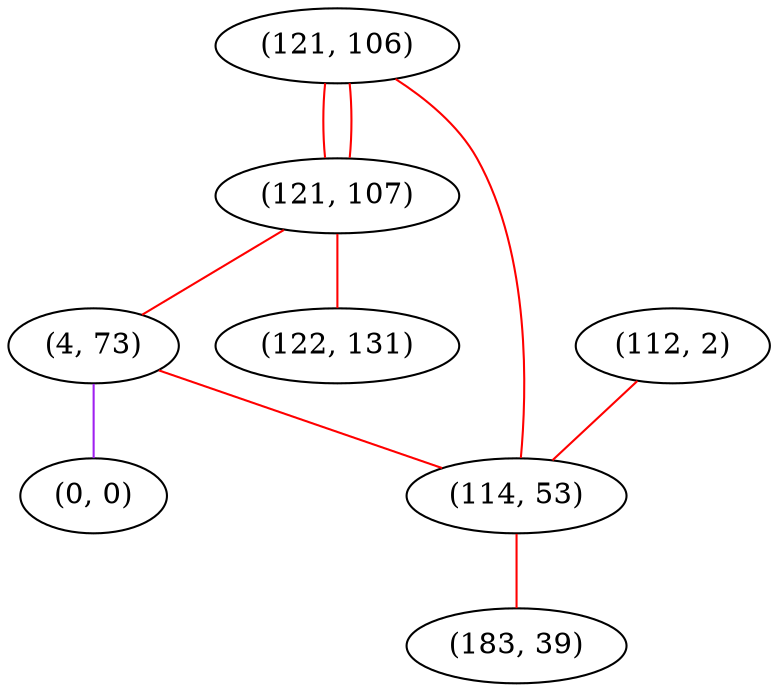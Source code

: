 graph "" {
"(121, 106)";
"(121, 107)";
"(4, 73)";
"(122, 131)";
"(112, 2)";
"(0, 0)";
"(114, 53)";
"(183, 39)";
"(121, 106)" -- "(114, 53)"  [color=red, key=0, weight=1];
"(121, 106)" -- "(121, 107)"  [color=red, key=0, weight=1];
"(121, 106)" -- "(121, 107)"  [color=red, key=1, weight=1];
"(121, 107)" -- "(122, 131)"  [color=red, key=0, weight=1];
"(121, 107)" -- "(4, 73)"  [color=red, key=0, weight=1];
"(4, 73)" -- "(114, 53)"  [color=red, key=0, weight=1];
"(4, 73)" -- "(0, 0)"  [color=purple, key=0, weight=4];
"(112, 2)" -- "(114, 53)"  [color=red, key=0, weight=1];
"(114, 53)" -- "(183, 39)"  [color=red, key=0, weight=1];
}
